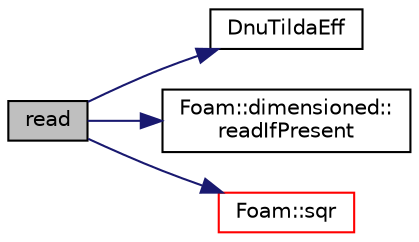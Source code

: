 digraph "read"
{
  bgcolor="transparent";
  edge [fontname="Helvetica",fontsize="10",labelfontname="Helvetica",labelfontsize="10"];
  node [fontname="Helvetica",fontsize="10",shape=record];
  rankdir="LR";
  Node308 [label="read",height=0.2,width=0.4,color="black", fillcolor="grey75", style="filled", fontcolor="black"];
  Node308 -> Node309 [color="midnightblue",fontsize="10",style="solid",fontname="Helvetica"];
  Node309 [label="DnuTildaEff",height=0.2,width=0.4,color="black",URL="$a32289.html#a3db17e0612d3f43dfc21d593b7f7a942",tooltip="Return the effective diffusivity for nuTilda. "];
  Node308 -> Node310 [color="midnightblue",fontsize="10",style="solid",fontname="Helvetica"];
  Node310 [label="Foam::dimensioned::\lreadIfPresent",height=0.2,width=0.4,color="black",URL="$a27473.html#ae9908fe8be8b23b418bf2ae8987b9abd",tooltip="Update the value of dimensioned<Type> if found in the dictionary. "];
  Node308 -> Node311 [color="midnightblue",fontsize="10",style="solid",fontname="Helvetica"];
  Node311 [label="Foam::sqr",height=0.2,width=0.4,color="red",URL="$a21851.html#a277dc11c581d53826ab5090b08f3b17b"];
}
